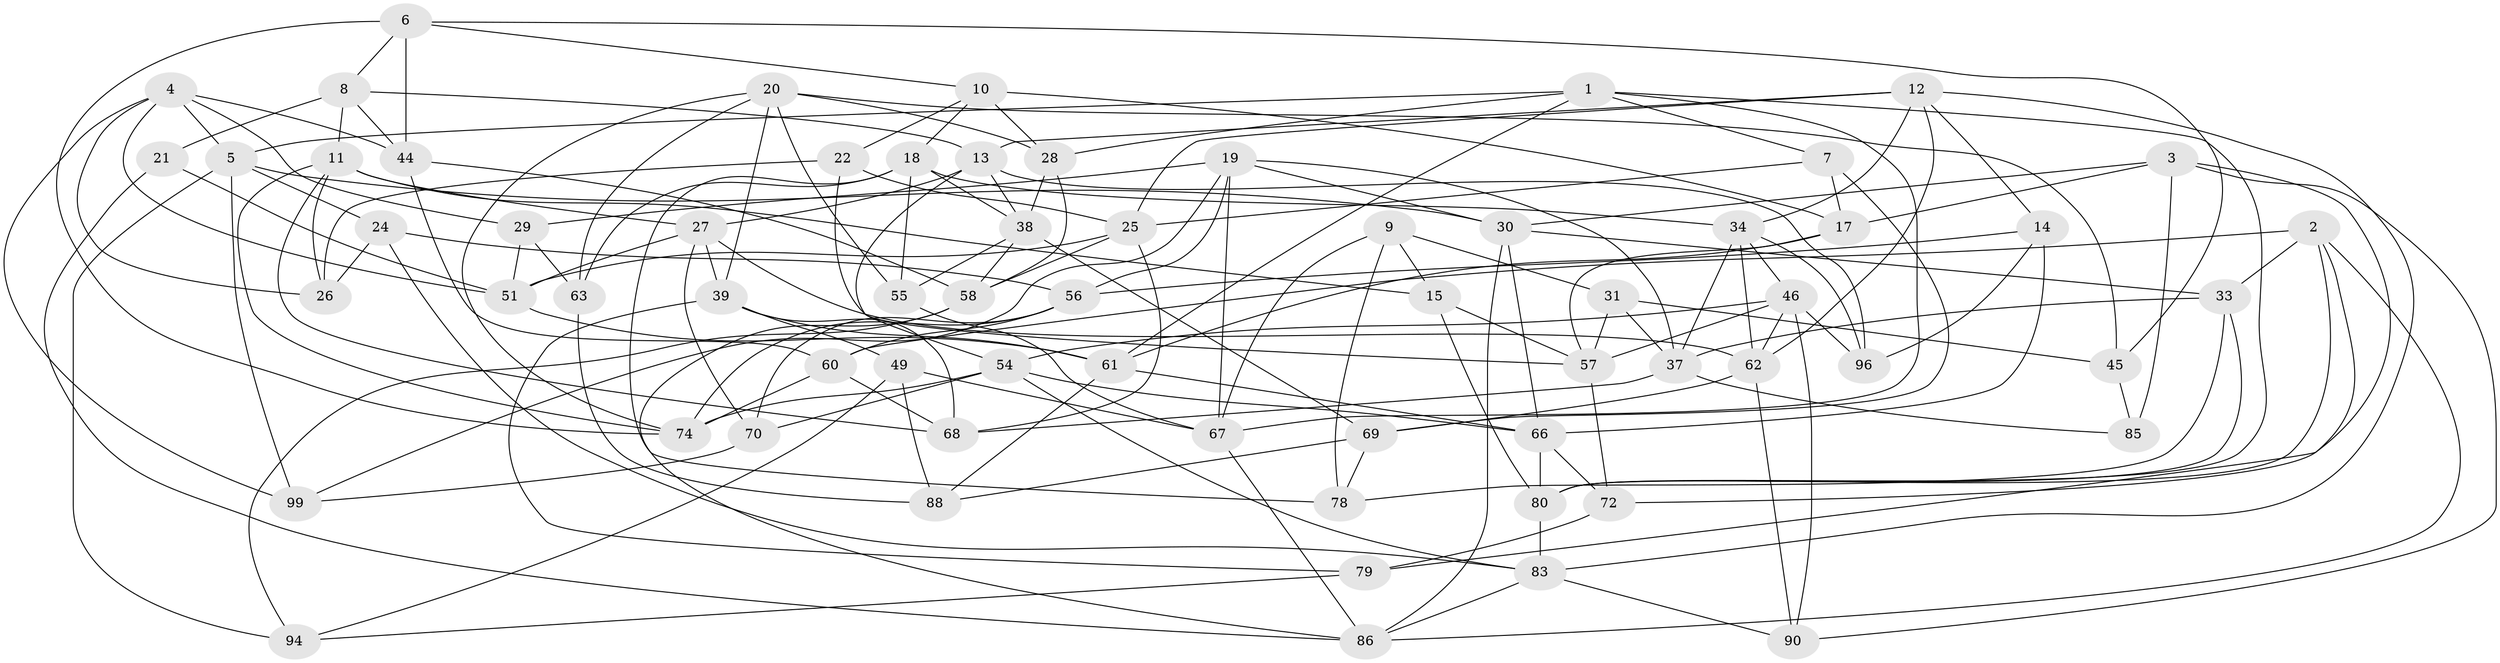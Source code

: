 // original degree distribution, {4: 1.0}
// Generated by graph-tools (version 1.1) at 2025/42/03/06/25 10:42:17]
// undirected, 66 vertices, 167 edges
graph export_dot {
graph [start="1"]
  node [color=gray90,style=filled];
  1 [super="+84"];
  2 [super="+47"];
  3 [super="+23"];
  4 [super="+59"];
  5 [super="+106"];
  6 [super="+92"];
  7 [super="+65"];
  8 [super="+16"];
  9;
  10 [super="+103"];
  11 [super="+43"];
  12 [super="+52"];
  13 [super="+42"];
  14;
  15;
  17 [super="+95"];
  18 [super="+76"];
  19 [super="+41"];
  20 [super="+35"];
  21;
  22;
  24;
  25 [super="+91"];
  26;
  27 [super="+93"];
  28 [super="+32"];
  29;
  30 [super="+36"];
  31;
  33 [super="+40"];
  34 [super="+75"];
  37 [super="+107"];
  38 [super="+53"];
  39 [super="+108"];
  44 [super="+50"];
  45;
  46 [super="+48"];
  49;
  51 [super="+64"];
  54 [super="+82"];
  55;
  56 [super="+77"];
  57 [super="+97"];
  58 [super="+73"];
  60 [super="+109"];
  61 [super="+102"];
  62 [super="+87"];
  63;
  66 [super="+98"];
  67 [super="+105"];
  68 [super="+71"];
  69 [super="+89"];
  70;
  72;
  74 [super="+81"];
  78;
  79;
  80 [super="+104"];
  83 [super="+101"];
  85;
  86 [super="+100"];
  88;
  90;
  94;
  96;
  99;
  1 -- 5;
  1 -- 80;
  1 -- 67;
  1 -- 7;
  1 -- 61;
  1 -- 28;
  2 -- 60;
  2 -- 79;
  2 -- 86;
  2 -- 80;
  2 -- 33 [weight=2];
  3 -- 85 [weight=2];
  3 -- 72;
  3 -- 90;
  3 -- 30;
  3 -- 17;
  4 -- 99;
  4 -- 51;
  4 -- 29;
  4 -- 26;
  4 -- 5;
  4 -- 44;
  5 -- 94;
  5 -- 24;
  5 -- 99;
  5 -- 30;
  6 -- 10;
  6 -- 44 [weight=2];
  6 -- 74;
  6 -- 8;
  6 -- 45;
  7 -- 25;
  7 -- 69 [weight=2];
  7 -- 17 [weight=2];
  8 -- 13;
  8 -- 21 [weight=2];
  8 -- 11;
  8 -- 44;
  9 -- 78;
  9 -- 67;
  9 -- 31;
  9 -- 15;
  10 -- 22;
  10 -- 28 [weight=2];
  10 -- 17;
  10 -- 18;
  11 -- 26;
  11 -- 74;
  11 -- 68;
  11 -- 15;
  11 -- 27;
  12 -- 13;
  12 -- 25;
  12 -- 62;
  12 -- 14;
  12 -- 83;
  12 -- 34;
  13 -- 38;
  13 -- 96;
  13 -- 27;
  13 -- 54;
  14 -- 96;
  14 -- 56;
  14 -- 66;
  15 -- 80;
  15 -- 57;
  17 -- 57;
  17 -- 61;
  18 -- 63;
  18 -- 78;
  18 -- 55;
  18 -- 34;
  18 -- 38;
  19 -- 29;
  19 -- 37;
  19 -- 30;
  19 -- 56;
  19 -- 99;
  19 -- 67;
  20 -- 63;
  20 -- 74;
  20 -- 39;
  20 -- 45;
  20 -- 55;
  20 -- 28;
  21 -- 86;
  21 -- 51;
  22 -- 26;
  22 -- 57;
  22 -- 25;
  24 -- 26;
  24 -- 56;
  24 -- 83;
  25 -- 58;
  25 -- 68;
  25 -- 51;
  27 -- 39;
  27 -- 62;
  27 -- 51;
  27 -- 70;
  28 -- 58;
  28 -- 38;
  29 -- 63;
  29 -- 51;
  30 -- 66;
  30 -- 33;
  30 -- 86;
  31 -- 37;
  31 -- 57;
  31 -- 45;
  33 -- 80;
  33 -- 78;
  33 -- 37;
  34 -- 96;
  34 -- 37;
  34 -- 46;
  34 -- 62;
  37 -- 85;
  37 -- 68;
  38 -- 55;
  38 -- 58;
  38 -- 69;
  39 -- 61;
  39 -- 49;
  39 -- 79;
  39 -- 68;
  44 -- 58;
  44 -- 60;
  45 -- 85;
  46 -- 57;
  46 -- 96;
  46 -- 54;
  46 -- 62;
  46 -- 90;
  49 -- 88;
  49 -- 67;
  49 -- 94;
  51 -- 61;
  54 -- 66;
  54 -- 70;
  54 -- 83;
  54 -- 74;
  55 -- 67;
  56 -- 70;
  56 -- 60;
  56 -- 74;
  57 -- 72;
  58 -- 94;
  58 -- 86;
  60 -- 74;
  60 -- 68 [weight=2];
  61 -- 88;
  61 -- 66;
  62 -- 90;
  62 -- 69;
  63 -- 88;
  66 -- 72;
  66 -- 80;
  67 -- 86;
  69 -- 88;
  69 -- 78;
  70 -- 99;
  72 -- 79;
  79 -- 94;
  80 -- 83;
  83 -- 90;
  83 -- 86;
}
